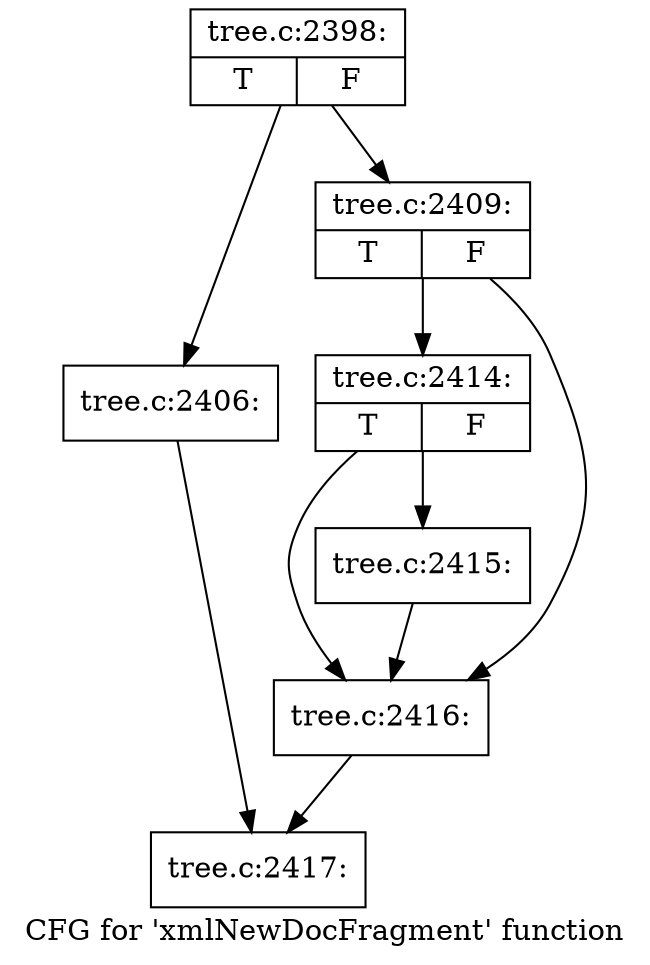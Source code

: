 digraph "CFG for 'xmlNewDocFragment' function" {
	label="CFG for 'xmlNewDocFragment' function";

	Node0x43931a0 [shape=record,label="{tree.c:2398:|{<s0>T|<s1>F}}"];
	Node0x43931a0 -> Node0x438fa50;
	Node0x43931a0 -> Node0x4393d00;
	Node0x438fa50 [shape=record,label="{tree.c:2406:}"];
	Node0x438fa50 -> Node0x4392f30;
	Node0x4393d00 [shape=record,label="{tree.c:2409:|{<s0>T|<s1>F}}"];
	Node0x4393d00 -> Node0x4394c80;
	Node0x4393d00 -> Node0x4394c30;
	Node0x4394c80 [shape=record,label="{tree.c:2414:|{<s0>T|<s1>F}}"];
	Node0x4394c80 -> Node0x4394be0;
	Node0x4394c80 -> Node0x4394c30;
	Node0x4394be0 [shape=record,label="{tree.c:2415:}"];
	Node0x4394be0 -> Node0x4394c30;
	Node0x4394c30 [shape=record,label="{tree.c:2416:}"];
	Node0x4394c30 -> Node0x4392f30;
	Node0x4392f30 [shape=record,label="{tree.c:2417:}"];
}
